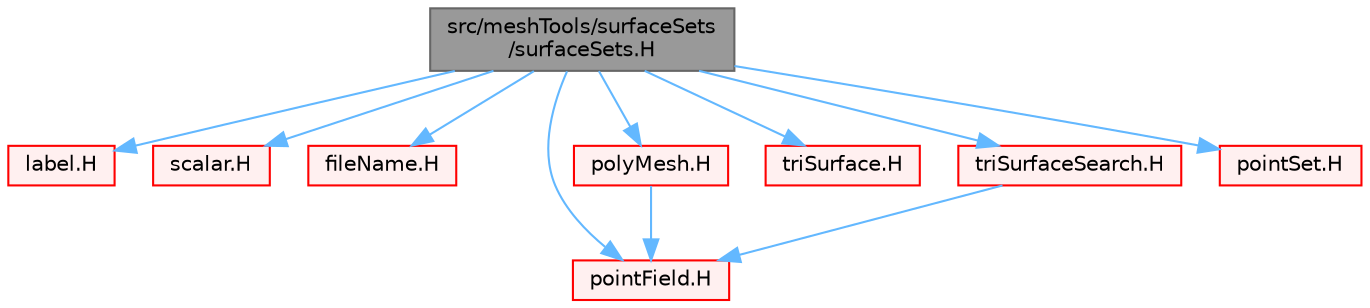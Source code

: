digraph "src/meshTools/surfaceSets/surfaceSets.H"
{
 // LATEX_PDF_SIZE
  bgcolor="transparent";
  edge [fontname=Helvetica,fontsize=10,labelfontname=Helvetica,labelfontsize=10];
  node [fontname=Helvetica,fontsize=10,shape=box,height=0.2,width=0.4];
  Node1 [id="Node000001",label="src/meshTools/surfaceSets\l/surfaceSets.H",height=0.2,width=0.4,color="gray40", fillcolor="grey60", style="filled", fontcolor="black",tooltip=" "];
  Node1 -> Node2 [id="edge1_Node000001_Node000002",color="steelblue1",style="solid",tooltip=" "];
  Node2 [id="Node000002",label="label.H",height=0.2,width=0.4,color="red", fillcolor="#FFF0F0", style="filled",URL="$label_8H.html",tooltip=" "];
  Node1 -> Node25 [id="edge2_Node000001_Node000025",color="steelblue1",style="solid",tooltip=" "];
  Node25 [id="Node000025",label="scalar.H",height=0.2,width=0.4,color="red", fillcolor="#FFF0F0", style="filled",URL="$scalar_8H.html",tooltip=" "];
  Node1 -> Node33 [id="edge3_Node000001_Node000033",color="steelblue1",style="solid",tooltip=" "];
  Node33 [id="Node000033",label="fileName.H",height=0.2,width=0.4,color="red", fillcolor="#FFF0F0", style="filled",URL="$fileName_8H.html",tooltip=" "];
  Node1 -> Node35 [id="edge4_Node000001_Node000035",color="steelblue1",style="solid",tooltip=" "];
  Node35 [id="Node000035",label="pointField.H",height=0.2,width=0.4,color="red", fillcolor="#FFF0F0", style="filled",URL="$pointField_8H.html",tooltip=" "];
  Node1 -> Node193 [id="edge5_Node000001_Node000193",color="steelblue1",style="solid",tooltip=" "];
  Node193 [id="Node000193",label="polyMesh.H",height=0.2,width=0.4,color="red", fillcolor="#FFF0F0", style="filled",URL="$polyMesh_8H.html",tooltip=" "];
  Node193 -> Node35 [id="edge6_Node000193_Node000035",color="steelblue1",style="solid",tooltip=" "];
  Node1 -> Node279 [id="edge7_Node000001_Node000279",color="steelblue1",style="solid",tooltip=" "];
  Node279 [id="Node000279",label="triSurface.H",height=0.2,width=0.4,color="red", fillcolor="#FFF0F0", style="filled",URL="$triSurface_8H.html",tooltip=" "];
  Node1 -> Node308 [id="edge8_Node000001_Node000308",color="steelblue1",style="solid",tooltip=" "];
  Node308 [id="Node000308",label="triSurfaceSearch.H",height=0.2,width=0.4,color="red", fillcolor="#FFF0F0", style="filled",URL="$triSurfaceSearch_8H.html",tooltip=" "];
  Node308 -> Node35 [id="edge9_Node000308_Node000035",color="steelblue1",style="solid",tooltip=" "];
  Node1 -> Node316 [id="edge10_Node000001_Node000316",color="steelblue1",style="solid",tooltip=" "];
  Node316 [id="Node000316",label="pointSet.H",height=0.2,width=0.4,color="red", fillcolor="#FFF0F0", style="filled",URL="$pointSet_8H.html",tooltip=" "];
}
